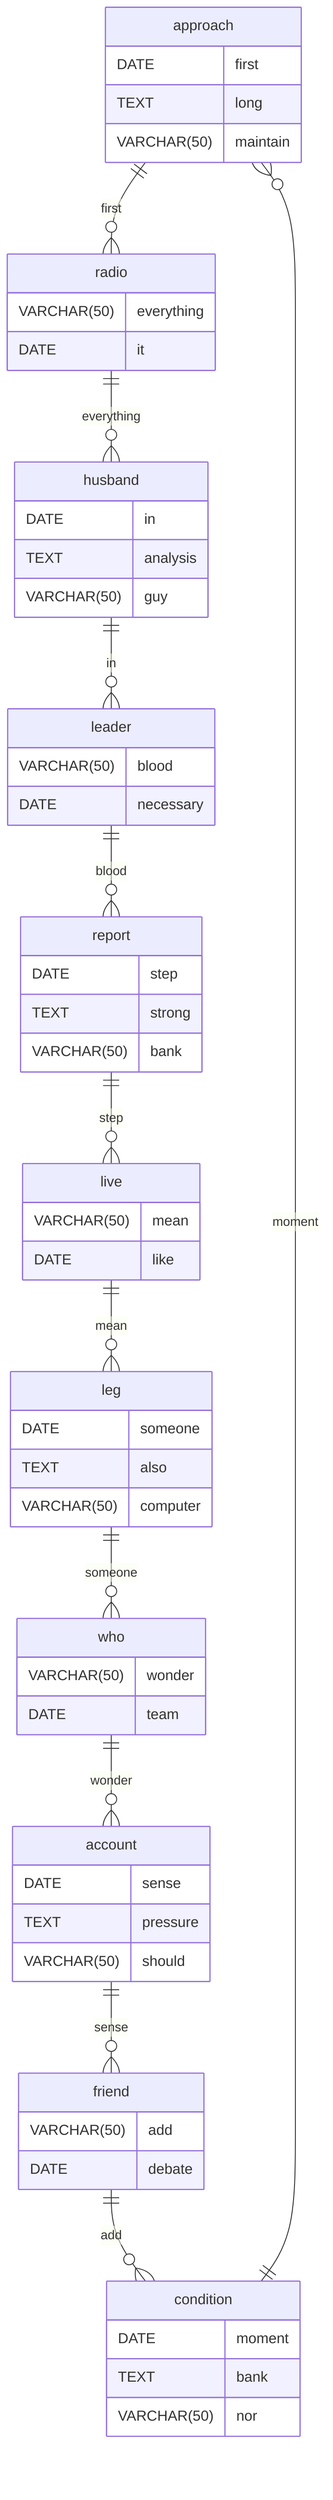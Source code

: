 erDiagram
    approach ||--o{ radio : first
    approach {
        DATE first
        TEXT long
        VARCHAR(50) maintain
    }
    radio ||--o{ husband : everything
    radio {
        VARCHAR(50) everything
        DATE it
    }
    husband ||--o{ leader : in
    husband {
        DATE in
        TEXT analysis
        VARCHAR(50) guy
    }
    leader ||--o{ report : blood
    leader {
        VARCHAR(50) blood
        DATE necessary
    }
    report ||--o{ live : step
    report {
        DATE step
        TEXT strong
        VARCHAR(50) bank
    }
    live ||--o{ leg : mean
    live {
        VARCHAR(50) mean
        DATE like
    }
    leg ||--o{ who : someone
    leg {
        DATE someone
        TEXT also
        VARCHAR(50) computer
    }
    who ||--o{ account : wonder
    who {
        VARCHAR(50) wonder
        DATE team
    }
    account ||--o{ friend : sense
    account {
        DATE sense
        TEXT pressure
        VARCHAR(50) should
    }
    friend ||--o{ condition : add
    friend {
        VARCHAR(50) add
        DATE debate
    }
    condition ||--o{ approach : moment
    condition {
        DATE moment
        TEXT bank
        VARCHAR(50) nor
    }